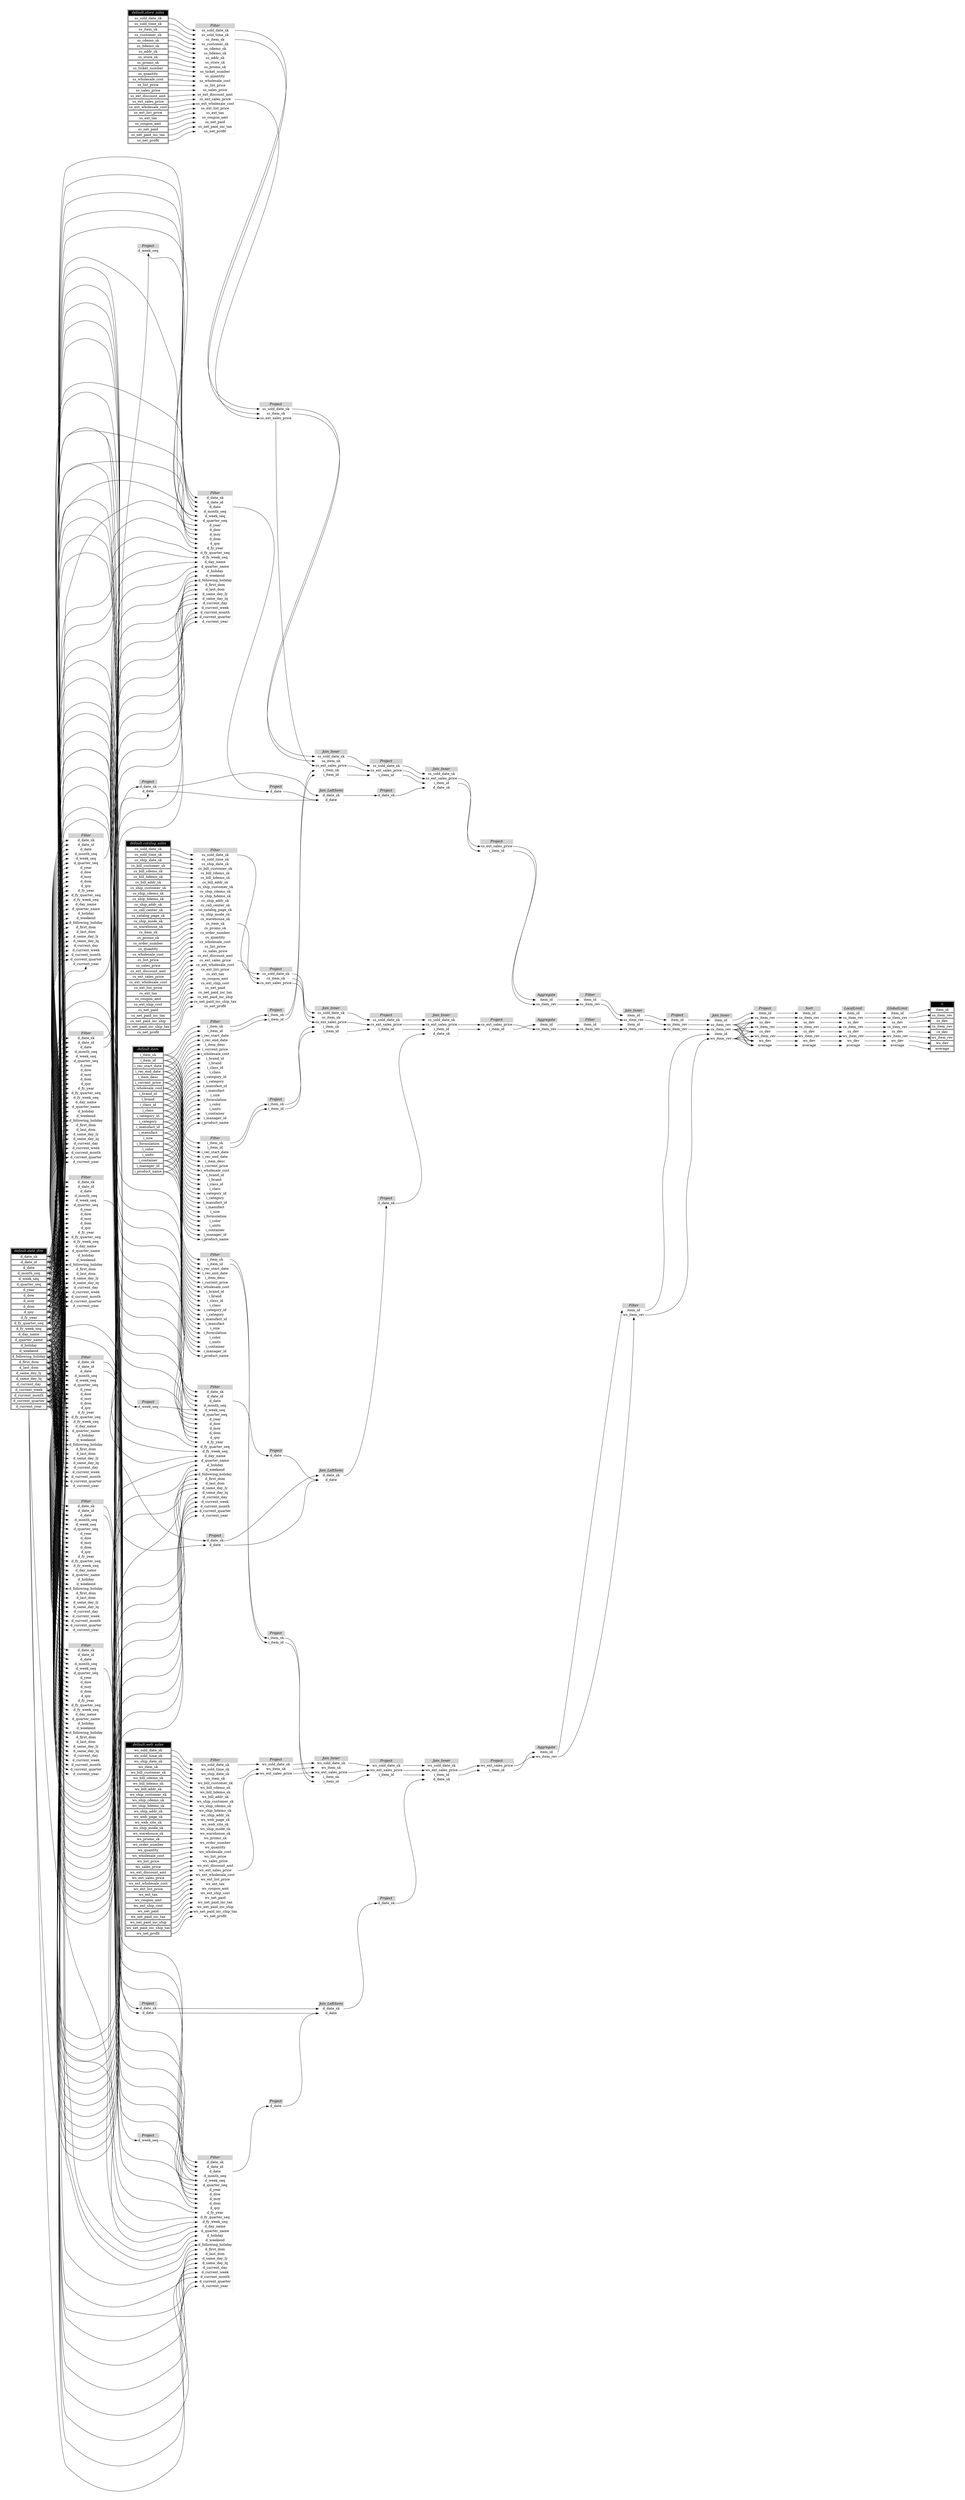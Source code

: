 // Automatically generated by TPCDSFlowTestSuite


digraph {
  graph [pad="0.5" nodesep="0.5" ranksep="1" fontname="Helvetica" rankdir=LR];
  node [shape=plaintext]

  
"Aggregate_0906c65" [label=<
<table color="lightgray" border="1" cellborder="0" cellspacing="0">
  <tr><td bgcolor="lightgray" port="nodeName"><i>Aggregate</i></td></tr>
  <tr><td port="0">item_id</td></tr>
<tr><td port="1">cs_item_rev</td></tr>
</table>>];
     

"Aggregate_75d4be6" [label=<
<table color="lightgray" border="1" cellborder="0" cellspacing="0">
  <tr><td bgcolor="lightgray" port="nodeName"><i>Aggregate</i></td></tr>
  <tr><td port="0">item_id</td></tr>
<tr><td port="1">ss_item_rev</td></tr>
</table>>];
     

"Aggregate_85337be" [label=<
<table color="lightgray" border="1" cellborder="0" cellspacing="0">
  <tr><td bgcolor="lightgray" port="nodeName"><i>Aggregate</i></td></tr>
  <tr><td port="0">item_id</td></tr>
<tr><td port="1">ws_item_rev</td></tr>
</table>>];
     

"Filter_0ad458b" [label=<
<table color="lightgray" border="1" cellborder="0" cellspacing="0">
  <tr><td bgcolor="lightgray" port="nodeName"><i>Filter</i></td></tr>
  <tr><td port="0">d_date_sk</td></tr>
<tr><td port="1">d_date_id</td></tr>
<tr><td port="2">d_date</td></tr>
<tr><td port="3">d_month_seq</td></tr>
<tr><td port="4">d_week_seq</td></tr>
<tr><td port="5">d_quarter_seq</td></tr>
<tr><td port="6">d_year</td></tr>
<tr><td port="7">d_dow</td></tr>
<tr><td port="8">d_moy</td></tr>
<tr><td port="9">d_dom</td></tr>
<tr><td port="10">d_qoy</td></tr>
<tr><td port="11">d_fy_year</td></tr>
<tr><td port="12">d_fy_quarter_seq</td></tr>
<tr><td port="13">d_fy_week_seq</td></tr>
<tr><td port="14">d_day_name</td></tr>
<tr><td port="15">d_quarter_name</td></tr>
<tr><td port="16">d_holiday</td></tr>
<tr><td port="17">d_weekend</td></tr>
<tr><td port="18">d_following_holiday</td></tr>
<tr><td port="19">d_first_dom</td></tr>
<tr><td port="20">d_last_dom</td></tr>
<tr><td port="21">d_same_day_ly</td></tr>
<tr><td port="22">d_same_day_lq</td></tr>
<tr><td port="23">d_current_day</td></tr>
<tr><td port="24">d_current_week</td></tr>
<tr><td port="25">d_current_month</td></tr>
<tr><td port="26">d_current_quarter</td></tr>
<tr><td port="27">d_current_year</td></tr>
</table>>];
     

"Filter_1244543" [label=<
<table color="lightgray" border="1" cellborder="0" cellspacing="0">
  <tr><td bgcolor="lightgray" port="nodeName"><i>Filter</i></td></tr>
  <tr><td port="0">i_item_sk</td></tr>
<tr><td port="1">i_item_id</td></tr>
<tr><td port="2">i_rec_start_date</td></tr>
<tr><td port="3">i_rec_end_date</td></tr>
<tr><td port="4">i_item_desc</td></tr>
<tr><td port="5">i_current_price</td></tr>
<tr><td port="6">i_wholesale_cost</td></tr>
<tr><td port="7">i_brand_id</td></tr>
<tr><td port="8">i_brand</td></tr>
<tr><td port="9">i_class_id</td></tr>
<tr><td port="10">i_class</td></tr>
<tr><td port="11">i_category_id</td></tr>
<tr><td port="12">i_category</td></tr>
<tr><td port="13">i_manufact_id</td></tr>
<tr><td port="14">i_manufact</td></tr>
<tr><td port="15">i_size</td></tr>
<tr><td port="16">i_formulation</td></tr>
<tr><td port="17">i_color</td></tr>
<tr><td port="18">i_units</td></tr>
<tr><td port="19">i_container</td></tr>
<tr><td port="20">i_manager_id</td></tr>
<tr><td port="21">i_product_name</td></tr>
</table>>];
     

"Filter_1cb4741" [label=<
<table color="lightgray" border="1" cellborder="0" cellspacing="0">
  <tr><td bgcolor="lightgray" port="nodeName"><i>Filter</i></td></tr>
  <tr><td port="0">ss_sold_date_sk</td></tr>
<tr><td port="1">ss_sold_time_sk</td></tr>
<tr><td port="2">ss_item_sk</td></tr>
<tr><td port="3">ss_customer_sk</td></tr>
<tr><td port="4">ss_cdemo_sk</td></tr>
<tr><td port="5">ss_hdemo_sk</td></tr>
<tr><td port="6">ss_addr_sk</td></tr>
<tr><td port="7">ss_store_sk</td></tr>
<tr><td port="8">ss_promo_sk</td></tr>
<tr><td port="9">ss_ticket_number</td></tr>
<tr><td port="10">ss_quantity</td></tr>
<tr><td port="11">ss_wholesale_cost</td></tr>
<tr><td port="12">ss_list_price</td></tr>
<tr><td port="13">ss_sales_price</td></tr>
<tr><td port="14">ss_ext_discount_amt</td></tr>
<tr><td port="15">ss_ext_sales_price</td></tr>
<tr><td port="16">ss_ext_wholesale_cost</td></tr>
<tr><td port="17">ss_ext_list_price</td></tr>
<tr><td port="18">ss_ext_tax</td></tr>
<tr><td port="19">ss_coupon_amt</td></tr>
<tr><td port="20">ss_net_paid</td></tr>
<tr><td port="21">ss_net_paid_inc_tax</td></tr>
<tr><td port="22">ss_net_profit</td></tr>
</table>>];
     

"Filter_32e9fa3" [label=<
<table color="lightgray" border="1" cellborder="0" cellspacing="0">
  <tr><td bgcolor="lightgray" port="nodeName"><i>Filter</i></td></tr>
  <tr><td port="0">d_date_sk</td></tr>
<tr><td port="1">d_date_id</td></tr>
<tr><td port="2">d_date</td></tr>
<tr><td port="3">d_month_seq</td></tr>
<tr><td port="4">d_week_seq</td></tr>
<tr><td port="5">d_quarter_seq</td></tr>
<tr><td port="6">d_year</td></tr>
<tr><td port="7">d_dow</td></tr>
<tr><td port="8">d_moy</td></tr>
<tr><td port="9">d_dom</td></tr>
<tr><td port="10">d_qoy</td></tr>
<tr><td port="11">d_fy_year</td></tr>
<tr><td port="12">d_fy_quarter_seq</td></tr>
<tr><td port="13">d_fy_week_seq</td></tr>
<tr><td port="14">d_day_name</td></tr>
<tr><td port="15">d_quarter_name</td></tr>
<tr><td port="16">d_holiday</td></tr>
<tr><td port="17">d_weekend</td></tr>
<tr><td port="18">d_following_holiday</td></tr>
<tr><td port="19">d_first_dom</td></tr>
<tr><td port="20">d_last_dom</td></tr>
<tr><td port="21">d_same_day_ly</td></tr>
<tr><td port="22">d_same_day_lq</td></tr>
<tr><td port="23">d_current_day</td></tr>
<tr><td port="24">d_current_week</td></tr>
<tr><td port="25">d_current_month</td></tr>
<tr><td port="26">d_current_quarter</td></tr>
<tr><td port="27">d_current_year</td></tr>
</table>>];
     

"Filter_36a87e5" [label=<
<table color="lightgray" border="1" cellborder="0" cellspacing="0">
  <tr><td bgcolor="lightgray" port="nodeName"><i>Filter</i></td></tr>
  <tr><td port="0">d_date_sk</td></tr>
<tr><td port="1">d_date_id</td></tr>
<tr><td port="2">d_date</td></tr>
<tr><td port="3">d_month_seq</td></tr>
<tr><td port="4">d_week_seq</td></tr>
<tr><td port="5">d_quarter_seq</td></tr>
<tr><td port="6">d_year</td></tr>
<tr><td port="7">d_dow</td></tr>
<tr><td port="8">d_moy</td></tr>
<tr><td port="9">d_dom</td></tr>
<tr><td port="10">d_qoy</td></tr>
<tr><td port="11">d_fy_year</td></tr>
<tr><td port="12">d_fy_quarter_seq</td></tr>
<tr><td port="13">d_fy_week_seq</td></tr>
<tr><td port="14">d_day_name</td></tr>
<tr><td port="15">d_quarter_name</td></tr>
<tr><td port="16">d_holiday</td></tr>
<tr><td port="17">d_weekend</td></tr>
<tr><td port="18">d_following_holiday</td></tr>
<tr><td port="19">d_first_dom</td></tr>
<tr><td port="20">d_last_dom</td></tr>
<tr><td port="21">d_same_day_ly</td></tr>
<tr><td port="22">d_same_day_lq</td></tr>
<tr><td port="23">d_current_day</td></tr>
<tr><td port="24">d_current_week</td></tr>
<tr><td port="25">d_current_month</td></tr>
<tr><td port="26">d_current_quarter</td></tr>
<tr><td port="27">d_current_year</td></tr>
</table>>];
     

"Filter_5c5a74e" [label=<
<table color="lightgray" border="1" cellborder="0" cellspacing="0">
  <tr><td bgcolor="lightgray" port="nodeName"><i>Filter</i></td></tr>
  <tr><td port="0">d_date_sk</td></tr>
<tr><td port="1">d_date_id</td></tr>
<tr><td port="2">d_date</td></tr>
<tr><td port="3">d_month_seq</td></tr>
<tr><td port="4">d_week_seq</td></tr>
<tr><td port="5">d_quarter_seq</td></tr>
<tr><td port="6">d_year</td></tr>
<tr><td port="7">d_dow</td></tr>
<tr><td port="8">d_moy</td></tr>
<tr><td port="9">d_dom</td></tr>
<tr><td port="10">d_qoy</td></tr>
<tr><td port="11">d_fy_year</td></tr>
<tr><td port="12">d_fy_quarter_seq</td></tr>
<tr><td port="13">d_fy_week_seq</td></tr>
<tr><td port="14">d_day_name</td></tr>
<tr><td port="15">d_quarter_name</td></tr>
<tr><td port="16">d_holiday</td></tr>
<tr><td port="17">d_weekend</td></tr>
<tr><td port="18">d_following_holiday</td></tr>
<tr><td port="19">d_first_dom</td></tr>
<tr><td port="20">d_last_dom</td></tr>
<tr><td port="21">d_same_day_ly</td></tr>
<tr><td port="22">d_same_day_lq</td></tr>
<tr><td port="23">d_current_day</td></tr>
<tr><td port="24">d_current_week</td></tr>
<tr><td port="25">d_current_month</td></tr>
<tr><td port="26">d_current_quarter</td></tr>
<tr><td port="27">d_current_year</td></tr>
</table>>];
     

"Filter_618dc05" [label=<
<table color="lightgray" border="1" cellborder="0" cellspacing="0">
  <tr><td bgcolor="lightgray" port="nodeName"><i>Filter</i></td></tr>
  <tr><td port="0">d_date_sk</td></tr>
<tr><td port="1">d_date_id</td></tr>
<tr><td port="2">d_date</td></tr>
<tr><td port="3">d_month_seq</td></tr>
<tr><td port="4">d_week_seq</td></tr>
<tr><td port="5">d_quarter_seq</td></tr>
<tr><td port="6">d_year</td></tr>
<tr><td port="7">d_dow</td></tr>
<tr><td port="8">d_moy</td></tr>
<tr><td port="9">d_dom</td></tr>
<tr><td port="10">d_qoy</td></tr>
<tr><td port="11">d_fy_year</td></tr>
<tr><td port="12">d_fy_quarter_seq</td></tr>
<tr><td port="13">d_fy_week_seq</td></tr>
<tr><td port="14">d_day_name</td></tr>
<tr><td port="15">d_quarter_name</td></tr>
<tr><td port="16">d_holiday</td></tr>
<tr><td port="17">d_weekend</td></tr>
<tr><td port="18">d_following_holiday</td></tr>
<tr><td port="19">d_first_dom</td></tr>
<tr><td port="20">d_last_dom</td></tr>
<tr><td port="21">d_same_day_ly</td></tr>
<tr><td port="22">d_same_day_lq</td></tr>
<tr><td port="23">d_current_day</td></tr>
<tr><td port="24">d_current_week</td></tr>
<tr><td port="25">d_current_month</td></tr>
<tr><td port="26">d_current_quarter</td></tr>
<tr><td port="27">d_current_year</td></tr>
</table>>];
     

"Filter_80b3521" [label=<
<table color="lightgray" border="1" cellborder="0" cellspacing="0">
  <tr><td bgcolor="lightgray" port="nodeName"><i>Filter</i></td></tr>
  <tr><td port="0">d_date_sk</td></tr>
<tr><td port="1">d_date_id</td></tr>
<tr><td port="2">d_date</td></tr>
<tr><td port="3">d_month_seq</td></tr>
<tr><td port="4">d_week_seq</td></tr>
<tr><td port="5">d_quarter_seq</td></tr>
<tr><td port="6">d_year</td></tr>
<tr><td port="7">d_dow</td></tr>
<tr><td port="8">d_moy</td></tr>
<tr><td port="9">d_dom</td></tr>
<tr><td port="10">d_qoy</td></tr>
<tr><td port="11">d_fy_year</td></tr>
<tr><td port="12">d_fy_quarter_seq</td></tr>
<tr><td port="13">d_fy_week_seq</td></tr>
<tr><td port="14">d_day_name</td></tr>
<tr><td port="15">d_quarter_name</td></tr>
<tr><td port="16">d_holiday</td></tr>
<tr><td port="17">d_weekend</td></tr>
<tr><td port="18">d_following_holiday</td></tr>
<tr><td port="19">d_first_dom</td></tr>
<tr><td port="20">d_last_dom</td></tr>
<tr><td port="21">d_same_day_ly</td></tr>
<tr><td port="22">d_same_day_lq</td></tr>
<tr><td port="23">d_current_day</td></tr>
<tr><td port="24">d_current_week</td></tr>
<tr><td port="25">d_current_month</td></tr>
<tr><td port="26">d_current_quarter</td></tr>
<tr><td port="27">d_current_year</td></tr>
</table>>];
     

"Filter_87ec904" [label=<
<table color="lightgray" border="1" cellborder="0" cellspacing="0">
  <tr><td bgcolor="lightgray" port="nodeName"><i>Filter</i></td></tr>
  <tr><td port="0">item_id</td></tr>
<tr><td port="1">ws_item_rev</td></tr>
</table>>];
     

"Filter_9855589" [label=<
<table color="lightgray" border="1" cellborder="0" cellspacing="0">
  <tr><td bgcolor="lightgray" port="nodeName"><i>Filter</i></td></tr>
  <tr><td port="0">d_date_sk</td></tr>
<tr><td port="1">d_date_id</td></tr>
<tr><td port="2">d_date</td></tr>
<tr><td port="3">d_month_seq</td></tr>
<tr><td port="4">d_week_seq</td></tr>
<tr><td port="5">d_quarter_seq</td></tr>
<tr><td port="6">d_year</td></tr>
<tr><td port="7">d_dow</td></tr>
<tr><td port="8">d_moy</td></tr>
<tr><td port="9">d_dom</td></tr>
<tr><td port="10">d_qoy</td></tr>
<tr><td port="11">d_fy_year</td></tr>
<tr><td port="12">d_fy_quarter_seq</td></tr>
<tr><td port="13">d_fy_week_seq</td></tr>
<tr><td port="14">d_day_name</td></tr>
<tr><td port="15">d_quarter_name</td></tr>
<tr><td port="16">d_holiday</td></tr>
<tr><td port="17">d_weekend</td></tr>
<tr><td port="18">d_following_holiday</td></tr>
<tr><td port="19">d_first_dom</td></tr>
<tr><td port="20">d_last_dom</td></tr>
<tr><td port="21">d_same_day_ly</td></tr>
<tr><td port="22">d_same_day_lq</td></tr>
<tr><td port="23">d_current_day</td></tr>
<tr><td port="24">d_current_week</td></tr>
<tr><td port="25">d_current_month</td></tr>
<tr><td port="26">d_current_quarter</td></tr>
<tr><td port="27">d_current_year</td></tr>
</table>>];
     

"Filter_b5c32d2" [label=<
<table color="lightgray" border="1" cellborder="0" cellspacing="0">
  <tr><td bgcolor="lightgray" port="nodeName"><i>Filter</i></td></tr>
  <tr><td port="0">d_date_sk</td></tr>
<tr><td port="1">d_date_id</td></tr>
<tr><td port="2">d_date</td></tr>
<tr><td port="3">d_month_seq</td></tr>
<tr><td port="4">d_week_seq</td></tr>
<tr><td port="5">d_quarter_seq</td></tr>
<tr><td port="6">d_year</td></tr>
<tr><td port="7">d_dow</td></tr>
<tr><td port="8">d_moy</td></tr>
<tr><td port="9">d_dom</td></tr>
<tr><td port="10">d_qoy</td></tr>
<tr><td port="11">d_fy_year</td></tr>
<tr><td port="12">d_fy_quarter_seq</td></tr>
<tr><td port="13">d_fy_week_seq</td></tr>
<tr><td port="14">d_day_name</td></tr>
<tr><td port="15">d_quarter_name</td></tr>
<tr><td port="16">d_holiday</td></tr>
<tr><td port="17">d_weekend</td></tr>
<tr><td port="18">d_following_holiday</td></tr>
<tr><td port="19">d_first_dom</td></tr>
<tr><td port="20">d_last_dom</td></tr>
<tr><td port="21">d_same_day_ly</td></tr>
<tr><td port="22">d_same_day_lq</td></tr>
<tr><td port="23">d_current_day</td></tr>
<tr><td port="24">d_current_week</td></tr>
<tr><td port="25">d_current_month</td></tr>
<tr><td port="26">d_current_quarter</td></tr>
<tr><td port="27">d_current_year</td></tr>
</table>>];
     

"Filter_be92522" [label=<
<table color="lightgray" border="1" cellborder="0" cellspacing="0">
  <tr><td bgcolor="lightgray" port="nodeName"><i>Filter</i></td></tr>
  <tr><td port="0">i_item_sk</td></tr>
<tr><td port="1">i_item_id</td></tr>
<tr><td port="2">i_rec_start_date</td></tr>
<tr><td port="3">i_rec_end_date</td></tr>
<tr><td port="4">i_item_desc</td></tr>
<tr><td port="5">i_current_price</td></tr>
<tr><td port="6">i_wholesale_cost</td></tr>
<tr><td port="7">i_brand_id</td></tr>
<tr><td port="8">i_brand</td></tr>
<tr><td port="9">i_class_id</td></tr>
<tr><td port="10">i_class</td></tr>
<tr><td port="11">i_category_id</td></tr>
<tr><td port="12">i_category</td></tr>
<tr><td port="13">i_manufact_id</td></tr>
<tr><td port="14">i_manufact</td></tr>
<tr><td port="15">i_size</td></tr>
<tr><td port="16">i_formulation</td></tr>
<tr><td port="17">i_color</td></tr>
<tr><td port="18">i_units</td></tr>
<tr><td port="19">i_container</td></tr>
<tr><td port="20">i_manager_id</td></tr>
<tr><td port="21">i_product_name</td></tr>
</table>>];
     

"Filter_e0e012f" [label=<
<table color="lightgray" border="1" cellborder="0" cellspacing="0">
  <tr><td bgcolor="lightgray" port="nodeName"><i>Filter</i></td></tr>
  <tr><td port="0">ws_sold_date_sk</td></tr>
<tr><td port="1">ws_sold_time_sk</td></tr>
<tr><td port="2">ws_ship_date_sk</td></tr>
<tr><td port="3">ws_item_sk</td></tr>
<tr><td port="4">ws_bill_customer_sk</td></tr>
<tr><td port="5">ws_bill_cdemo_sk</td></tr>
<tr><td port="6">ws_bill_hdemo_sk</td></tr>
<tr><td port="7">ws_bill_addr_sk</td></tr>
<tr><td port="8">ws_ship_customer_sk</td></tr>
<tr><td port="9">ws_ship_cdemo_sk</td></tr>
<tr><td port="10">ws_ship_hdemo_sk</td></tr>
<tr><td port="11">ws_ship_addr_sk</td></tr>
<tr><td port="12">ws_web_page_sk</td></tr>
<tr><td port="13">ws_web_site_sk</td></tr>
<tr><td port="14">ws_ship_mode_sk</td></tr>
<tr><td port="15">ws_warehouse_sk</td></tr>
<tr><td port="16">ws_promo_sk</td></tr>
<tr><td port="17">ws_order_number</td></tr>
<tr><td port="18">ws_quantity</td></tr>
<tr><td port="19">ws_wholesale_cost</td></tr>
<tr><td port="20">ws_list_price</td></tr>
<tr><td port="21">ws_sales_price</td></tr>
<tr><td port="22">ws_ext_discount_amt</td></tr>
<tr><td port="23">ws_ext_sales_price</td></tr>
<tr><td port="24">ws_ext_wholesale_cost</td></tr>
<tr><td port="25">ws_ext_list_price</td></tr>
<tr><td port="26">ws_ext_tax</td></tr>
<tr><td port="27">ws_coupon_amt</td></tr>
<tr><td port="28">ws_ext_ship_cost</td></tr>
<tr><td port="29">ws_net_paid</td></tr>
<tr><td port="30">ws_net_paid_inc_tax</td></tr>
<tr><td port="31">ws_net_paid_inc_ship</td></tr>
<tr><td port="32">ws_net_paid_inc_ship_tax</td></tr>
<tr><td port="33">ws_net_profit</td></tr>
</table>>];
     

"Filter_f367484" [label=<
<table color="lightgray" border="1" cellborder="0" cellspacing="0">
  <tr><td bgcolor="lightgray" port="nodeName"><i>Filter</i></td></tr>
  <tr><td port="0">item_id</td></tr>
<tr><td port="1">ss_item_rev</td></tr>
</table>>];
     

"Filter_f5bfdb8" [label=<
<table color="lightgray" border="1" cellborder="0" cellspacing="0">
  <tr><td bgcolor="lightgray" port="nodeName"><i>Filter</i></td></tr>
  <tr><td port="0">cs_sold_date_sk</td></tr>
<tr><td port="1">cs_sold_time_sk</td></tr>
<tr><td port="2">cs_ship_date_sk</td></tr>
<tr><td port="3">cs_bill_customer_sk</td></tr>
<tr><td port="4">cs_bill_cdemo_sk</td></tr>
<tr><td port="5">cs_bill_hdemo_sk</td></tr>
<tr><td port="6">cs_bill_addr_sk</td></tr>
<tr><td port="7">cs_ship_customer_sk</td></tr>
<tr><td port="8">cs_ship_cdemo_sk</td></tr>
<tr><td port="9">cs_ship_hdemo_sk</td></tr>
<tr><td port="10">cs_ship_addr_sk</td></tr>
<tr><td port="11">cs_call_center_sk</td></tr>
<tr><td port="12">cs_catalog_page_sk</td></tr>
<tr><td port="13">cs_ship_mode_sk</td></tr>
<tr><td port="14">cs_warehouse_sk</td></tr>
<tr><td port="15">cs_item_sk</td></tr>
<tr><td port="16">cs_promo_sk</td></tr>
<tr><td port="17">cs_order_number</td></tr>
<tr><td port="18">cs_quantity</td></tr>
<tr><td port="19">cs_wholesale_cost</td></tr>
<tr><td port="20">cs_list_price</td></tr>
<tr><td port="21">cs_sales_price</td></tr>
<tr><td port="22">cs_ext_discount_amt</td></tr>
<tr><td port="23">cs_ext_sales_price</td></tr>
<tr><td port="24">cs_ext_wholesale_cost</td></tr>
<tr><td port="25">cs_ext_list_price</td></tr>
<tr><td port="26">cs_ext_tax</td></tr>
<tr><td port="27">cs_coupon_amt</td></tr>
<tr><td port="28">cs_ext_ship_cost</td></tr>
<tr><td port="29">cs_net_paid</td></tr>
<tr><td port="30">cs_net_paid_inc_tax</td></tr>
<tr><td port="31">cs_net_paid_inc_ship</td></tr>
<tr><td port="32">cs_net_paid_inc_ship_tax</td></tr>
<tr><td port="33">cs_net_profit</td></tr>
</table>>];
     

"Filter_f60e289" [label=<
<table color="lightgray" border="1" cellborder="0" cellspacing="0">
  <tr><td bgcolor="lightgray" port="nodeName"><i>Filter</i></td></tr>
  <tr><td port="0">d_date_sk</td></tr>
<tr><td port="1">d_date_id</td></tr>
<tr><td port="2">d_date</td></tr>
<tr><td port="3">d_month_seq</td></tr>
<tr><td port="4">d_week_seq</td></tr>
<tr><td port="5">d_quarter_seq</td></tr>
<tr><td port="6">d_year</td></tr>
<tr><td port="7">d_dow</td></tr>
<tr><td port="8">d_moy</td></tr>
<tr><td port="9">d_dom</td></tr>
<tr><td port="10">d_qoy</td></tr>
<tr><td port="11">d_fy_year</td></tr>
<tr><td port="12">d_fy_quarter_seq</td></tr>
<tr><td port="13">d_fy_week_seq</td></tr>
<tr><td port="14">d_day_name</td></tr>
<tr><td port="15">d_quarter_name</td></tr>
<tr><td port="16">d_holiday</td></tr>
<tr><td port="17">d_weekend</td></tr>
<tr><td port="18">d_following_holiday</td></tr>
<tr><td port="19">d_first_dom</td></tr>
<tr><td port="20">d_last_dom</td></tr>
<tr><td port="21">d_same_day_ly</td></tr>
<tr><td port="22">d_same_day_lq</td></tr>
<tr><td port="23">d_current_day</td></tr>
<tr><td port="24">d_current_week</td></tr>
<tr><td port="25">d_current_month</td></tr>
<tr><td port="26">d_current_quarter</td></tr>
<tr><td port="27">d_current_year</td></tr>
</table>>];
     

"Filter_f695a7c" [label=<
<table color="lightgray" border="1" cellborder="0" cellspacing="0">
  <tr><td bgcolor="lightgray" port="nodeName"><i>Filter</i></td></tr>
  <tr><td port="0">item_id</td></tr>
<tr><td port="1">cs_item_rev</td></tr>
</table>>];
     

"Filter_fb68393" [label=<
<table color="lightgray" border="1" cellborder="0" cellspacing="0">
  <tr><td bgcolor="lightgray" port="nodeName"><i>Filter</i></td></tr>
  <tr><td port="0">i_item_sk</td></tr>
<tr><td port="1">i_item_id</td></tr>
<tr><td port="2">i_rec_start_date</td></tr>
<tr><td port="3">i_rec_end_date</td></tr>
<tr><td port="4">i_item_desc</td></tr>
<tr><td port="5">i_current_price</td></tr>
<tr><td port="6">i_wholesale_cost</td></tr>
<tr><td port="7">i_brand_id</td></tr>
<tr><td port="8">i_brand</td></tr>
<tr><td port="9">i_class_id</td></tr>
<tr><td port="10">i_class</td></tr>
<tr><td port="11">i_category_id</td></tr>
<tr><td port="12">i_category</td></tr>
<tr><td port="13">i_manufact_id</td></tr>
<tr><td port="14">i_manufact</td></tr>
<tr><td port="15">i_size</td></tr>
<tr><td port="16">i_formulation</td></tr>
<tr><td port="17">i_color</td></tr>
<tr><td port="18">i_units</td></tr>
<tr><td port="19">i_container</td></tr>
<tr><td port="20">i_manager_id</td></tr>
<tr><td port="21">i_product_name</td></tr>
</table>>];
     

"GlobalLimit_e47830d" [label=<
<table color="lightgray" border="1" cellborder="0" cellspacing="0">
  <tr><td bgcolor="lightgray" port="nodeName"><i>GlobalLimit</i></td></tr>
  <tr><td port="0">item_id</td></tr>
<tr><td port="1">ss_item_rev</td></tr>
<tr><td port="2">ss_dev</td></tr>
<tr><td port="3">cs_item_rev</td></tr>
<tr><td port="4">cs_dev</td></tr>
<tr><td port="5">ws_item_rev</td></tr>
<tr><td port="6">ws_dev</td></tr>
<tr><td port="7">average</td></tr>
</table>>];
     

"Join_Inner_0fea453" [label=<
<table color="lightgray" border="1" cellborder="0" cellspacing="0">
  <tr><td bgcolor="lightgray" port="nodeName"><i>Join_Inner</i></td></tr>
  <tr><td port="0">ws_sold_date_sk</td></tr>
<tr><td port="1">ws_item_sk</td></tr>
<tr><td port="2">ws_ext_sales_price</td></tr>
<tr><td port="3">i_item_sk</td></tr>
<tr><td port="4">i_item_id</td></tr>
</table>>];
     

"Join_Inner_472c155" [label=<
<table color="lightgray" border="1" cellborder="0" cellspacing="0">
  <tr><td bgcolor="lightgray" port="nodeName"><i>Join_Inner</i></td></tr>
  <tr><td port="0">item_id</td></tr>
<tr><td port="1">ss_item_rev</td></tr>
<tr><td port="2">item_id</td></tr>
<tr><td port="3">cs_item_rev</td></tr>
</table>>];
     

"Join_Inner_90c12a1" [label=<
<table color="lightgray" border="1" cellborder="0" cellspacing="0">
  <tr><td bgcolor="lightgray" port="nodeName"><i>Join_Inner</i></td></tr>
  <tr><td port="0">item_id</td></tr>
<tr><td port="1">ss_item_rev</td></tr>
<tr><td port="2">cs_item_rev</td></tr>
<tr><td port="3">item_id</td></tr>
<tr><td port="4">ws_item_rev</td></tr>
</table>>];
     

"Join_Inner_ad3dbd6" [label=<
<table color="lightgray" border="1" cellborder="0" cellspacing="0">
  <tr><td bgcolor="lightgray" port="nodeName"><i>Join_Inner</i></td></tr>
  <tr><td port="0">cs_sold_date_sk</td></tr>
<tr><td port="1">cs_item_sk</td></tr>
<tr><td port="2">cs_ext_sales_price</td></tr>
<tr><td port="3">i_item_sk</td></tr>
<tr><td port="4">i_item_id</td></tr>
</table>>];
     

"Join_Inner_bf97c42" [label=<
<table color="lightgray" border="1" cellborder="0" cellspacing="0">
  <tr><td bgcolor="lightgray" port="nodeName"><i>Join_Inner</i></td></tr>
  <tr><td port="0">ss_sold_date_sk</td></tr>
<tr><td port="1">ss_item_sk</td></tr>
<tr><td port="2">ss_ext_sales_price</td></tr>
<tr><td port="3">i_item_sk</td></tr>
<tr><td port="4">i_item_id</td></tr>
</table>>];
     

"Join_Inner_c368934" [label=<
<table color="lightgray" border="1" cellborder="0" cellspacing="0">
  <tr><td bgcolor="lightgray" port="nodeName"><i>Join_Inner</i></td></tr>
  <tr><td port="0">ws_sold_date_sk</td></tr>
<tr><td port="1">ws_ext_sales_price</td></tr>
<tr><td port="2">i_item_id</td></tr>
<tr><td port="3">d_date_sk</td></tr>
</table>>];
     

"Join_Inner_ca69eb9" [label=<
<table color="lightgray" border="1" cellborder="0" cellspacing="0">
  <tr><td bgcolor="lightgray" port="nodeName"><i>Join_Inner</i></td></tr>
  <tr><td port="0">ss_sold_date_sk</td></tr>
<tr><td port="1">ss_ext_sales_price</td></tr>
<tr><td port="2">i_item_id</td></tr>
<tr><td port="3">d_date_sk</td></tr>
</table>>];
     

"Join_Inner_e8d2b79" [label=<
<table color="lightgray" border="1" cellborder="0" cellspacing="0">
  <tr><td bgcolor="lightgray" port="nodeName"><i>Join_Inner</i></td></tr>
  <tr><td port="0">cs_sold_date_sk</td></tr>
<tr><td port="1">cs_ext_sales_price</td></tr>
<tr><td port="2">i_item_id</td></tr>
<tr><td port="3">d_date_sk</td></tr>
</table>>];
     

"Join_LeftSemi_3b125f2" [label=<
<table color="lightgray" border="1" cellborder="0" cellspacing="0">
  <tr><td bgcolor="lightgray" port="nodeName"><i>Join_LeftSemi</i></td></tr>
  <tr><td port="0">d_date_sk</td></tr>
<tr><td port="1">d_date</td></tr>
</table>>];
     

"Join_LeftSemi_62f2474" [label=<
<table color="lightgray" border="1" cellborder="0" cellspacing="0">
  <tr><td bgcolor="lightgray" port="nodeName"><i>Join_LeftSemi</i></td></tr>
  <tr><td port="0">d_date_sk</td></tr>
<tr><td port="1">d_date</td></tr>
</table>>];
     

"Join_LeftSemi_b9ee5cb" [label=<
<table color="lightgray" border="1" cellborder="0" cellspacing="0">
  <tr><td bgcolor="lightgray" port="nodeName"><i>Join_LeftSemi</i></td></tr>
  <tr><td port="0">d_date_sk</td></tr>
<tr><td port="1">d_date</td></tr>
</table>>];
     

"LocalLimit_b96c3a4" [label=<
<table color="lightgray" border="1" cellborder="0" cellspacing="0">
  <tr><td bgcolor="lightgray" port="nodeName"><i>LocalLimit</i></td></tr>
  <tr><td port="0">item_id</td></tr>
<tr><td port="1">ss_item_rev</td></tr>
<tr><td port="2">ss_dev</td></tr>
<tr><td port="3">cs_item_rev</td></tr>
<tr><td port="4">cs_dev</td></tr>
<tr><td port="5">ws_item_rev</td></tr>
<tr><td port="6">ws_dev</td></tr>
<tr><td port="7">average</td></tr>
</table>>];
     

"Project_01bd77a" [label=<
<table color="lightgray" border="1" cellborder="0" cellspacing="0">
  <tr><td bgcolor="lightgray" port="nodeName"><i>Project</i></td></tr>
  <tr><td port="0">d_date_sk</td></tr>
</table>>];
     

"Project_10b7fe4" [label=<
<table color="lightgray" border="1" cellborder="0" cellspacing="0">
  <tr><td bgcolor="lightgray" port="nodeName"><i>Project</i></td></tr>
  <tr><td port="0">ws_sold_date_sk</td></tr>
<tr><td port="1">ws_ext_sales_price</td></tr>
<tr><td port="2">i_item_id</td></tr>
</table>>];
     

"Project_1e96645" [label=<
<table color="lightgray" border="1" cellborder="0" cellspacing="0">
  <tr><td bgcolor="lightgray" port="nodeName"><i>Project</i></td></tr>
  <tr><td port="0">d_date_sk</td></tr>
<tr><td port="1">d_date</td></tr>
</table>>];
     

"Project_20b9229" [label=<
<table color="lightgray" border="1" cellborder="0" cellspacing="0">
  <tr><td bgcolor="lightgray" port="nodeName"><i>Project</i></td></tr>
  <tr><td port="0">d_date</td></tr>
</table>>];
     

"Project_2975ddd" [label=<
<table color="lightgray" border="1" cellborder="0" cellspacing="0">
  <tr><td bgcolor="lightgray" port="nodeName"><i>Project</i></td></tr>
  <tr><td port="0">i_item_sk</td></tr>
<tr><td port="1">i_item_id</td></tr>
</table>>];
     

"Project_2f08748" [label=<
<table color="lightgray" border="1" cellborder="0" cellspacing="0">
  <tr><td bgcolor="lightgray" port="nodeName"><i>Project</i></td></tr>
  <tr><td port="0">ws_ext_sales_price</td></tr>
<tr><td port="1">i_item_id</td></tr>
</table>>];
     

"Project_4485a4d" [label=<
<table color="lightgray" border="1" cellborder="0" cellspacing="0">
  <tr><td bgcolor="lightgray" port="nodeName"><i>Project</i></td></tr>
  <tr><td port="0">d_week_seq</td></tr>
</table>>];
     

"Project_503ec0e" [label=<
<table color="lightgray" border="1" cellborder="0" cellspacing="0">
  <tr><td bgcolor="lightgray" port="nodeName"><i>Project</i></td></tr>
  <tr><td port="0">d_week_seq</td></tr>
</table>>];
     

"Project_570b8fa" [label=<
<table color="lightgray" border="1" cellborder="0" cellspacing="0">
  <tr><td bgcolor="lightgray" port="nodeName"><i>Project</i></td></tr>
  <tr><td port="0">ss_sold_date_sk</td></tr>
<tr><td port="1">ss_item_sk</td></tr>
<tr><td port="2">ss_ext_sales_price</td></tr>
</table>>];
     

"Project_6051855" [label=<
<table color="lightgray" border="1" cellborder="0" cellspacing="0">
  <tr><td bgcolor="lightgray" port="nodeName"><i>Project</i></td></tr>
  <tr><td port="0">d_date_sk</td></tr>
</table>>];
     

"Project_688fbaf" [label=<
<table color="lightgray" border="1" cellborder="0" cellspacing="0">
  <tr><td bgcolor="lightgray" port="nodeName"><i>Project</i></td></tr>
  <tr><td port="0">ws_sold_date_sk</td></tr>
<tr><td port="1">ws_item_sk</td></tr>
<tr><td port="2">ws_ext_sales_price</td></tr>
</table>>];
     

"Project_7d1c4d9" [label=<
<table color="lightgray" border="1" cellborder="0" cellspacing="0">
  <tr><td bgcolor="lightgray" port="nodeName"><i>Project</i></td></tr>
  <tr><td port="0">ss_ext_sales_price</td></tr>
<tr><td port="1">i_item_id</td></tr>
</table>>];
     

"Project_8a42240" [label=<
<table color="lightgray" border="1" cellborder="0" cellspacing="0">
  <tr><td bgcolor="lightgray" port="nodeName"><i>Project</i></td></tr>
  <tr><td port="0">d_date</td></tr>
</table>>];
     

"Project_99d9669" [label=<
<table color="lightgray" border="1" cellborder="0" cellspacing="0">
  <tr><td bgcolor="lightgray" port="nodeName"><i>Project</i></td></tr>
  <tr><td port="0">d_date_sk</td></tr>
<tr><td port="1">d_date</td></tr>
</table>>];
     

"Project_a02297b" [label=<
<table color="lightgray" border="1" cellborder="0" cellspacing="0">
  <tr><td bgcolor="lightgray" port="nodeName"><i>Project</i></td></tr>
  <tr><td port="0">i_item_sk</td></tr>
<tr><td port="1">i_item_id</td></tr>
</table>>];
     

"Project_a2d741e" [label=<
<table color="lightgray" border="1" cellborder="0" cellspacing="0">
  <tr><td bgcolor="lightgray" port="nodeName"><i>Project</i></td></tr>
  <tr><td port="0">cs_sold_date_sk</td></tr>
<tr><td port="1">cs_ext_sales_price</td></tr>
<tr><td port="2">i_item_id</td></tr>
</table>>];
     

"Project_b017f7b" [label=<
<table color="lightgray" border="1" cellborder="0" cellspacing="0">
  <tr><td bgcolor="lightgray" port="nodeName"><i>Project</i></td></tr>
  <tr><td port="0">d_date</td></tr>
</table>>];
     

"Project_b168afd" [label=<
<table color="lightgray" border="1" cellborder="0" cellspacing="0">
  <tr><td bgcolor="lightgray" port="nodeName"><i>Project</i></td></tr>
  <tr><td port="0">d_week_seq</td></tr>
</table>>];
     

"Project_b5f0140" [label=<
<table color="lightgray" border="1" cellborder="0" cellspacing="0">
  <tr><td bgcolor="lightgray" port="nodeName"><i>Project</i></td></tr>
  <tr><td port="0">item_id</td></tr>
<tr><td port="1">ss_item_rev</td></tr>
<tr><td port="2">ss_dev</td></tr>
<tr><td port="3">cs_item_rev</td></tr>
<tr><td port="4">cs_dev</td></tr>
<tr><td port="5">ws_item_rev</td></tr>
<tr><td port="6">ws_dev</td></tr>
<tr><td port="7">average</td></tr>
</table>>];
     

"Project_c0d7133" [label=<
<table color="lightgray" border="1" cellborder="0" cellspacing="0">
  <tr><td bgcolor="lightgray" port="nodeName"><i>Project</i></td></tr>
  <tr><td port="0">d_date_sk</td></tr>
<tr><td port="1">d_date</td></tr>
</table>>];
     

"Project_c325c88" [label=<
<table color="lightgray" border="1" cellborder="0" cellspacing="0">
  <tr><td bgcolor="lightgray" port="nodeName"><i>Project</i></td></tr>
  <tr><td port="0">i_item_sk</td></tr>
<tr><td port="1">i_item_id</td></tr>
</table>>];
     

"Project_c667229" [label=<
<table color="lightgray" border="1" cellborder="0" cellspacing="0">
  <tr><td bgcolor="lightgray" port="nodeName"><i>Project</i></td></tr>
  <tr><td port="0">ss_sold_date_sk</td></tr>
<tr><td port="1">ss_ext_sales_price</td></tr>
<tr><td port="2">i_item_id</td></tr>
</table>>];
     

"Project_cfed964" [label=<
<table color="lightgray" border="1" cellborder="0" cellspacing="0">
  <tr><td bgcolor="lightgray" port="nodeName"><i>Project</i></td></tr>
  <tr><td port="0">cs_ext_sales_price</td></tr>
<tr><td port="1">i_item_id</td></tr>
</table>>];
     

"Project_db957bd" [label=<
<table color="lightgray" border="1" cellborder="0" cellspacing="0">
  <tr><td bgcolor="lightgray" port="nodeName"><i>Project</i></td></tr>
  <tr><td port="0">item_id</td></tr>
<tr><td port="1">ss_item_rev</td></tr>
<tr><td port="2">cs_item_rev</td></tr>
</table>>];
     

"Project_e2edf35" [label=<
<table color="lightgray" border="1" cellborder="0" cellspacing="0">
  <tr><td bgcolor="lightgray" port="nodeName"><i>Project</i></td></tr>
  <tr><td port="0">cs_sold_date_sk</td></tr>
<tr><td port="1">cs_item_sk</td></tr>
<tr><td port="2">cs_ext_sales_price</td></tr>
</table>>];
     

"Project_f89be95" [label=<
<table color="lightgray" border="1" cellborder="0" cellspacing="0">
  <tr><td bgcolor="lightgray" port="nodeName"><i>Project</i></td></tr>
  <tr><td port="0">d_date_sk</td></tr>
</table>>];
     

"Sort_96ff06a" [label=<
<table color="lightgray" border="1" cellborder="0" cellspacing="0">
  <tr><td bgcolor="lightgray" port="nodeName"><i>Sort</i></td></tr>
  <tr><td port="0">item_id</td></tr>
<tr><td port="1">ss_item_rev</td></tr>
<tr><td port="2">ss_dev</td></tr>
<tr><td port="3">cs_item_rev</td></tr>
<tr><td port="4">cs_dev</td></tr>
<tr><td port="5">ws_item_rev</td></tr>
<tr><td port="6">ws_dev</td></tr>
<tr><td port="7">average</td></tr>
</table>>];
     

"default.catalog_sales" [color="black" label=<
<table>
  <tr><td bgcolor="black" port="nodeName"><i><font color="white">default.catalog_sales</font></i></td></tr>
  <tr><td port="0">cs_sold_date_sk</td></tr>
<tr><td port="1">cs_sold_time_sk</td></tr>
<tr><td port="2">cs_ship_date_sk</td></tr>
<tr><td port="3">cs_bill_customer_sk</td></tr>
<tr><td port="4">cs_bill_cdemo_sk</td></tr>
<tr><td port="5">cs_bill_hdemo_sk</td></tr>
<tr><td port="6">cs_bill_addr_sk</td></tr>
<tr><td port="7">cs_ship_customer_sk</td></tr>
<tr><td port="8">cs_ship_cdemo_sk</td></tr>
<tr><td port="9">cs_ship_hdemo_sk</td></tr>
<tr><td port="10">cs_ship_addr_sk</td></tr>
<tr><td port="11">cs_call_center_sk</td></tr>
<tr><td port="12">cs_catalog_page_sk</td></tr>
<tr><td port="13">cs_ship_mode_sk</td></tr>
<tr><td port="14">cs_warehouse_sk</td></tr>
<tr><td port="15">cs_item_sk</td></tr>
<tr><td port="16">cs_promo_sk</td></tr>
<tr><td port="17">cs_order_number</td></tr>
<tr><td port="18">cs_quantity</td></tr>
<tr><td port="19">cs_wholesale_cost</td></tr>
<tr><td port="20">cs_list_price</td></tr>
<tr><td port="21">cs_sales_price</td></tr>
<tr><td port="22">cs_ext_discount_amt</td></tr>
<tr><td port="23">cs_ext_sales_price</td></tr>
<tr><td port="24">cs_ext_wholesale_cost</td></tr>
<tr><td port="25">cs_ext_list_price</td></tr>
<tr><td port="26">cs_ext_tax</td></tr>
<tr><td port="27">cs_coupon_amt</td></tr>
<tr><td port="28">cs_ext_ship_cost</td></tr>
<tr><td port="29">cs_net_paid</td></tr>
<tr><td port="30">cs_net_paid_inc_tax</td></tr>
<tr><td port="31">cs_net_paid_inc_ship</td></tr>
<tr><td port="32">cs_net_paid_inc_ship_tax</td></tr>
<tr><td port="33">cs_net_profit</td></tr>
</table>>];
     

"default.date_dim" [color="black" label=<
<table>
  <tr><td bgcolor="black" port="nodeName"><i><font color="white">default.date_dim</font></i></td></tr>
  <tr><td port="0">d_date_sk</td></tr>
<tr><td port="1">d_date_id</td></tr>
<tr><td port="2">d_date</td></tr>
<tr><td port="3">d_month_seq</td></tr>
<tr><td port="4">d_week_seq</td></tr>
<tr><td port="5">d_quarter_seq</td></tr>
<tr><td port="6">d_year</td></tr>
<tr><td port="7">d_dow</td></tr>
<tr><td port="8">d_moy</td></tr>
<tr><td port="9">d_dom</td></tr>
<tr><td port="10">d_qoy</td></tr>
<tr><td port="11">d_fy_year</td></tr>
<tr><td port="12">d_fy_quarter_seq</td></tr>
<tr><td port="13">d_fy_week_seq</td></tr>
<tr><td port="14">d_day_name</td></tr>
<tr><td port="15">d_quarter_name</td></tr>
<tr><td port="16">d_holiday</td></tr>
<tr><td port="17">d_weekend</td></tr>
<tr><td port="18">d_following_holiday</td></tr>
<tr><td port="19">d_first_dom</td></tr>
<tr><td port="20">d_last_dom</td></tr>
<tr><td port="21">d_same_day_ly</td></tr>
<tr><td port="22">d_same_day_lq</td></tr>
<tr><td port="23">d_current_day</td></tr>
<tr><td port="24">d_current_week</td></tr>
<tr><td port="25">d_current_month</td></tr>
<tr><td port="26">d_current_quarter</td></tr>
<tr><td port="27">d_current_year</td></tr>
</table>>];
     

"default.item" [color="black" label=<
<table>
  <tr><td bgcolor="black" port="nodeName"><i><font color="white">default.item</font></i></td></tr>
  <tr><td port="0">i_item_sk</td></tr>
<tr><td port="1">i_item_id</td></tr>
<tr><td port="2">i_rec_start_date</td></tr>
<tr><td port="3">i_rec_end_date</td></tr>
<tr><td port="4">i_item_desc</td></tr>
<tr><td port="5">i_current_price</td></tr>
<tr><td port="6">i_wholesale_cost</td></tr>
<tr><td port="7">i_brand_id</td></tr>
<tr><td port="8">i_brand</td></tr>
<tr><td port="9">i_class_id</td></tr>
<tr><td port="10">i_class</td></tr>
<tr><td port="11">i_category_id</td></tr>
<tr><td port="12">i_category</td></tr>
<tr><td port="13">i_manufact_id</td></tr>
<tr><td port="14">i_manufact</td></tr>
<tr><td port="15">i_size</td></tr>
<tr><td port="16">i_formulation</td></tr>
<tr><td port="17">i_color</td></tr>
<tr><td port="18">i_units</td></tr>
<tr><td port="19">i_container</td></tr>
<tr><td port="20">i_manager_id</td></tr>
<tr><td port="21">i_product_name</td></tr>
</table>>];
     

"default.store_sales" [color="black" label=<
<table>
  <tr><td bgcolor="black" port="nodeName"><i><font color="white">default.store_sales</font></i></td></tr>
  <tr><td port="0">ss_sold_date_sk</td></tr>
<tr><td port="1">ss_sold_time_sk</td></tr>
<tr><td port="2">ss_item_sk</td></tr>
<tr><td port="3">ss_customer_sk</td></tr>
<tr><td port="4">ss_cdemo_sk</td></tr>
<tr><td port="5">ss_hdemo_sk</td></tr>
<tr><td port="6">ss_addr_sk</td></tr>
<tr><td port="7">ss_store_sk</td></tr>
<tr><td port="8">ss_promo_sk</td></tr>
<tr><td port="9">ss_ticket_number</td></tr>
<tr><td port="10">ss_quantity</td></tr>
<tr><td port="11">ss_wholesale_cost</td></tr>
<tr><td port="12">ss_list_price</td></tr>
<tr><td port="13">ss_sales_price</td></tr>
<tr><td port="14">ss_ext_discount_amt</td></tr>
<tr><td port="15">ss_ext_sales_price</td></tr>
<tr><td port="16">ss_ext_wholesale_cost</td></tr>
<tr><td port="17">ss_ext_list_price</td></tr>
<tr><td port="18">ss_ext_tax</td></tr>
<tr><td port="19">ss_coupon_amt</td></tr>
<tr><td port="20">ss_net_paid</td></tr>
<tr><td port="21">ss_net_paid_inc_tax</td></tr>
<tr><td port="22">ss_net_profit</td></tr>
</table>>];
     

"default.web_sales" [color="black" label=<
<table>
  <tr><td bgcolor="black" port="nodeName"><i><font color="white">default.web_sales</font></i></td></tr>
  <tr><td port="0">ws_sold_date_sk</td></tr>
<tr><td port="1">ws_sold_time_sk</td></tr>
<tr><td port="2">ws_ship_date_sk</td></tr>
<tr><td port="3">ws_item_sk</td></tr>
<tr><td port="4">ws_bill_customer_sk</td></tr>
<tr><td port="5">ws_bill_cdemo_sk</td></tr>
<tr><td port="6">ws_bill_hdemo_sk</td></tr>
<tr><td port="7">ws_bill_addr_sk</td></tr>
<tr><td port="8">ws_ship_customer_sk</td></tr>
<tr><td port="9">ws_ship_cdemo_sk</td></tr>
<tr><td port="10">ws_ship_hdemo_sk</td></tr>
<tr><td port="11">ws_ship_addr_sk</td></tr>
<tr><td port="12">ws_web_page_sk</td></tr>
<tr><td port="13">ws_web_site_sk</td></tr>
<tr><td port="14">ws_ship_mode_sk</td></tr>
<tr><td port="15">ws_warehouse_sk</td></tr>
<tr><td port="16">ws_promo_sk</td></tr>
<tr><td port="17">ws_order_number</td></tr>
<tr><td port="18">ws_quantity</td></tr>
<tr><td port="19">ws_wholesale_cost</td></tr>
<tr><td port="20">ws_list_price</td></tr>
<tr><td port="21">ws_sales_price</td></tr>
<tr><td port="22">ws_ext_discount_amt</td></tr>
<tr><td port="23">ws_ext_sales_price</td></tr>
<tr><td port="24">ws_ext_wholesale_cost</td></tr>
<tr><td port="25">ws_ext_list_price</td></tr>
<tr><td port="26">ws_ext_tax</td></tr>
<tr><td port="27">ws_coupon_amt</td></tr>
<tr><td port="28">ws_ext_ship_cost</td></tr>
<tr><td port="29">ws_net_paid</td></tr>
<tr><td port="30">ws_net_paid_inc_tax</td></tr>
<tr><td port="31">ws_net_paid_inc_ship</td></tr>
<tr><td port="32">ws_net_paid_inc_ship_tax</td></tr>
<tr><td port="33">ws_net_profit</td></tr>
</table>>];
     

"v" [color="black" label=<
<table>
  <tr><td bgcolor="black" port="nodeName"><i><font color="white">v</font></i></td></tr>
  <tr><td port="0">item_id</td></tr>
<tr><td port="1">ss_item_rev</td></tr>
<tr><td port="2">ss_dev</td></tr>
<tr><td port="3">cs_item_rev</td></tr>
<tr><td port="4">cs_dev</td></tr>
<tr><td port="5">ws_item_rev</td></tr>
<tr><td port="6">ws_dev</td></tr>
<tr><td port="7">average</td></tr>
</table>>];
     
  "Aggregate_0906c65":0 -> "Filter_f695a7c":0;
"Aggregate_0906c65":1 -> "Filter_f695a7c":1;
"Aggregate_75d4be6":0 -> "Filter_f367484":0;
"Aggregate_75d4be6":1 -> "Filter_f367484":1;
"Aggregate_85337be":0 -> "Filter_87ec904":0;
"Aggregate_85337be":1 -> "Filter_87ec904":1;
"Filter_0ad458b":4 -> "Project_b168afd":0;
"Filter_1244543":0 -> "Project_2975ddd":0;
"Filter_1244543":1 -> "Project_2975ddd":1;
"Filter_1cb4741":0 -> "Project_570b8fa":0;
"Filter_1cb4741":15 -> "Project_570b8fa":2;
"Filter_1cb4741":2 -> "Project_570b8fa":1;
"Filter_32e9fa3":2 -> "Project_b017f7b":0;
"Filter_36a87e5":2 -> "Project_20b9229":0;
"Filter_5c5a74e":0 -> "Project_99d9669":0;
"Filter_5c5a74e":2 -> "Project_99d9669":1;
"Filter_618dc05":4 -> "Project_503ec0e":0;
"Filter_80b3521":4 -> "Project_4485a4d":0;
"Filter_87ec904":0 -> "Join_Inner_90c12a1":3;
"Filter_87ec904":1 -> "Join_Inner_90c12a1":4;
"Filter_9855589":0 -> "Project_c0d7133":0;
"Filter_9855589":2 -> "Project_c0d7133":1;
"Filter_b5c32d2":0 -> "Project_1e96645":0;
"Filter_b5c32d2":2 -> "Project_1e96645":1;
"Filter_be92522":0 -> "Project_a02297b":0;
"Filter_be92522":1 -> "Project_a02297b":1;
"Filter_e0e012f":0 -> "Project_688fbaf":0;
"Filter_e0e012f":23 -> "Project_688fbaf":2;
"Filter_e0e012f":3 -> "Project_688fbaf":1;
"Filter_f367484":0 -> "Join_Inner_472c155":0;
"Filter_f367484":1 -> "Join_Inner_472c155":1;
"Filter_f5bfdb8":0 -> "Project_e2edf35":0;
"Filter_f5bfdb8":15 -> "Project_e2edf35":1;
"Filter_f5bfdb8":23 -> "Project_e2edf35":2;
"Filter_f60e289":2 -> "Project_8a42240":0;
"Filter_f695a7c":0 -> "Join_Inner_472c155":2;
"Filter_f695a7c":1 -> "Join_Inner_472c155":3;
"Filter_fb68393":0 -> "Project_c325c88":0;
"Filter_fb68393":1 -> "Project_c325c88":1;
"GlobalLimit_e47830d":0 -> "v":0;
"GlobalLimit_e47830d":1 -> "v":1;
"GlobalLimit_e47830d":2 -> "v":2;
"GlobalLimit_e47830d":3 -> "v":3;
"GlobalLimit_e47830d":4 -> "v":4;
"GlobalLimit_e47830d":5 -> "v":5;
"GlobalLimit_e47830d":6 -> "v":6;
"GlobalLimit_e47830d":7 -> "v":7;
"Join_Inner_0fea453":0 -> "Project_10b7fe4":0;
"Join_Inner_0fea453":2 -> "Project_10b7fe4":1;
"Join_Inner_0fea453":4 -> "Project_10b7fe4":2;
"Join_Inner_472c155":0 -> "Project_db957bd":0;
"Join_Inner_472c155":1 -> "Project_db957bd":1;
"Join_Inner_472c155":3 -> "Project_db957bd":2;
"Join_Inner_90c12a1":0 -> "Project_b5f0140":0;
"Join_Inner_90c12a1":1 -> "Project_b5f0140":1;
"Join_Inner_90c12a1":1 -> "Project_b5f0140":2;
"Join_Inner_90c12a1":1 -> "Project_b5f0140":4;
"Join_Inner_90c12a1":1 -> "Project_b5f0140":6;
"Join_Inner_90c12a1":1 -> "Project_b5f0140":7;
"Join_Inner_90c12a1":2 -> "Project_b5f0140":2;
"Join_Inner_90c12a1":2 -> "Project_b5f0140":3;
"Join_Inner_90c12a1":2 -> "Project_b5f0140":4;
"Join_Inner_90c12a1":2 -> "Project_b5f0140":6;
"Join_Inner_90c12a1":2 -> "Project_b5f0140":7;
"Join_Inner_90c12a1":4 -> "Project_b5f0140":2;
"Join_Inner_90c12a1":4 -> "Project_b5f0140":4;
"Join_Inner_90c12a1":4 -> "Project_b5f0140":5;
"Join_Inner_90c12a1":4 -> "Project_b5f0140":6;
"Join_Inner_90c12a1":4 -> "Project_b5f0140":7;
"Join_Inner_ad3dbd6":0 -> "Project_a2d741e":0;
"Join_Inner_ad3dbd6":2 -> "Project_a2d741e":1;
"Join_Inner_ad3dbd6":4 -> "Project_a2d741e":2;
"Join_Inner_bf97c42":0 -> "Project_c667229":0;
"Join_Inner_bf97c42":2 -> "Project_c667229":1;
"Join_Inner_bf97c42":4 -> "Project_c667229":2;
"Join_Inner_c368934":1 -> "Project_2f08748":0;
"Join_Inner_c368934":2 -> "Project_2f08748":1;
"Join_Inner_ca69eb9":1 -> "Project_7d1c4d9":0;
"Join_Inner_ca69eb9":2 -> "Project_7d1c4d9":1;
"Join_Inner_e8d2b79":1 -> "Project_cfed964":0;
"Join_Inner_e8d2b79":2 -> "Project_cfed964":1;
"Join_LeftSemi_3b125f2":0 -> "Project_6051855":0;
"Join_LeftSemi_62f2474":0 -> "Project_01bd77a":0;
"Join_LeftSemi_b9ee5cb":0 -> "Project_f89be95":0;
"LocalLimit_b96c3a4":0 -> "GlobalLimit_e47830d":0;
"LocalLimit_b96c3a4":1 -> "GlobalLimit_e47830d":1;
"LocalLimit_b96c3a4":2 -> "GlobalLimit_e47830d":2;
"LocalLimit_b96c3a4":3 -> "GlobalLimit_e47830d":3;
"LocalLimit_b96c3a4":4 -> "GlobalLimit_e47830d":4;
"LocalLimit_b96c3a4":5 -> "GlobalLimit_e47830d":5;
"LocalLimit_b96c3a4":6 -> "GlobalLimit_e47830d":6;
"LocalLimit_b96c3a4":7 -> "GlobalLimit_e47830d":7;
"Project_01bd77a":0 -> "Join_Inner_e8d2b79":3;
"Project_10b7fe4":0 -> "Join_Inner_c368934":0;
"Project_10b7fe4":1 -> "Join_Inner_c368934":1;
"Project_10b7fe4":2 -> "Join_Inner_c368934":2;
"Project_1e96645":0 -> "Join_LeftSemi_62f2474":0;
"Project_1e96645":1 -> "Join_LeftSemi_62f2474":1;
"Project_20b9229":0 -> "Join_LeftSemi_62f2474":1;
"Project_2975ddd":0 -> "Join_Inner_bf97c42":3;
"Project_2975ddd":1 -> "Join_Inner_bf97c42":4;
"Project_2f08748":0 -> "Aggregate_85337be":1;
"Project_2f08748":1 -> "Aggregate_85337be":0;
"Project_4485a4d":0 -> "Filter_f60e289":4;
"Project_503ec0e":0 -> "Filter_32e9fa3":4;
"Project_570b8fa":0 -> "Join_Inner_bf97c42":0;
"Project_570b8fa":1 -> "Join_Inner_bf97c42":1;
"Project_570b8fa":2 -> "Join_Inner_bf97c42":2;
"Project_6051855":0 -> "Join_Inner_ca69eb9":3;
"Project_688fbaf":0 -> "Join_Inner_0fea453":0;
"Project_688fbaf":1 -> "Join_Inner_0fea453":1;
"Project_688fbaf":2 -> "Join_Inner_0fea453":2;
"Project_7d1c4d9":0 -> "Aggregate_75d4be6":1;
"Project_7d1c4d9":1 -> "Aggregate_75d4be6":0;
"Project_8a42240":0 -> "Join_LeftSemi_3b125f2":1;
"Project_99d9669":0 -> "Join_LeftSemi_b9ee5cb":0;
"Project_99d9669":1 -> "Join_LeftSemi_b9ee5cb":1;
"Project_a02297b":0 -> "Join_Inner_0fea453":3;
"Project_a02297b":1 -> "Join_Inner_0fea453":4;
"Project_a2d741e":0 -> "Join_Inner_e8d2b79":0;
"Project_a2d741e":1 -> "Join_Inner_e8d2b79":1;
"Project_a2d741e":2 -> "Join_Inner_e8d2b79":2;
"Project_b017f7b":0 -> "Join_LeftSemi_b9ee5cb":1;
"Project_b168afd":0 -> "Filter_36a87e5":4;
"Project_b5f0140":0 -> "Sort_96ff06a":0;
"Project_b5f0140":1 -> "Sort_96ff06a":1;
"Project_b5f0140":2 -> "Sort_96ff06a":2;
"Project_b5f0140":3 -> "Sort_96ff06a":3;
"Project_b5f0140":4 -> "Sort_96ff06a":4;
"Project_b5f0140":5 -> "Sort_96ff06a":5;
"Project_b5f0140":6 -> "Sort_96ff06a":6;
"Project_b5f0140":7 -> "Sort_96ff06a":7;
"Project_c0d7133":0 -> "Join_LeftSemi_3b125f2":0;
"Project_c0d7133":1 -> "Join_LeftSemi_3b125f2":1;
"Project_c325c88":0 -> "Join_Inner_ad3dbd6":3;
"Project_c325c88":1 -> "Join_Inner_ad3dbd6":4;
"Project_c667229":0 -> "Join_Inner_ca69eb9":0;
"Project_c667229":1 -> "Join_Inner_ca69eb9":1;
"Project_c667229":2 -> "Join_Inner_ca69eb9":2;
"Project_cfed964":0 -> "Aggregate_0906c65":1;
"Project_cfed964":1 -> "Aggregate_0906c65":0;
"Project_db957bd":0 -> "Join_Inner_90c12a1":0;
"Project_db957bd":1 -> "Join_Inner_90c12a1":1;
"Project_db957bd":2 -> "Join_Inner_90c12a1":2;
"Project_e2edf35":0 -> "Join_Inner_ad3dbd6":0;
"Project_e2edf35":1 -> "Join_Inner_ad3dbd6":1;
"Project_e2edf35":2 -> "Join_Inner_ad3dbd6":2;
"Project_f89be95":0 -> "Join_Inner_c368934":3;
"Sort_96ff06a":0 -> "LocalLimit_b96c3a4":0;
"Sort_96ff06a":1 -> "LocalLimit_b96c3a4":1;
"Sort_96ff06a":2 -> "LocalLimit_b96c3a4":2;
"Sort_96ff06a":3 -> "LocalLimit_b96c3a4":3;
"Sort_96ff06a":4 -> "LocalLimit_b96c3a4":4;
"Sort_96ff06a":5 -> "LocalLimit_b96c3a4":5;
"Sort_96ff06a":6 -> "LocalLimit_b96c3a4":6;
"Sort_96ff06a":7 -> "LocalLimit_b96c3a4":7;
"default.catalog_sales":0 -> "Filter_f5bfdb8":0;
"default.catalog_sales":1 -> "Filter_f5bfdb8":1;
"default.catalog_sales":10 -> "Filter_f5bfdb8":10;
"default.catalog_sales":11 -> "Filter_f5bfdb8":11;
"default.catalog_sales":12 -> "Filter_f5bfdb8":12;
"default.catalog_sales":13 -> "Filter_f5bfdb8":13;
"default.catalog_sales":14 -> "Filter_f5bfdb8":14;
"default.catalog_sales":15 -> "Filter_f5bfdb8":15;
"default.catalog_sales":16 -> "Filter_f5bfdb8":16;
"default.catalog_sales":17 -> "Filter_f5bfdb8":17;
"default.catalog_sales":18 -> "Filter_f5bfdb8":18;
"default.catalog_sales":19 -> "Filter_f5bfdb8":19;
"default.catalog_sales":2 -> "Filter_f5bfdb8":2;
"default.catalog_sales":20 -> "Filter_f5bfdb8":20;
"default.catalog_sales":21 -> "Filter_f5bfdb8":21;
"default.catalog_sales":22 -> "Filter_f5bfdb8":22;
"default.catalog_sales":23 -> "Filter_f5bfdb8":23;
"default.catalog_sales":24 -> "Filter_f5bfdb8":24;
"default.catalog_sales":25 -> "Filter_f5bfdb8":25;
"default.catalog_sales":26 -> "Filter_f5bfdb8":26;
"default.catalog_sales":27 -> "Filter_f5bfdb8":27;
"default.catalog_sales":28 -> "Filter_f5bfdb8":28;
"default.catalog_sales":29 -> "Filter_f5bfdb8":29;
"default.catalog_sales":3 -> "Filter_f5bfdb8":3;
"default.catalog_sales":30 -> "Filter_f5bfdb8":30;
"default.catalog_sales":31 -> "Filter_f5bfdb8":31;
"default.catalog_sales":32 -> "Filter_f5bfdb8":32;
"default.catalog_sales":33 -> "Filter_f5bfdb8":33;
"default.catalog_sales":4 -> "Filter_f5bfdb8":4;
"default.catalog_sales":5 -> "Filter_f5bfdb8":5;
"default.catalog_sales":6 -> "Filter_f5bfdb8":6;
"default.catalog_sales":7 -> "Filter_f5bfdb8":7;
"default.catalog_sales":8 -> "Filter_f5bfdb8":8;
"default.catalog_sales":9 -> "Filter_f5bfdb8":9;
"default.date_dim":0 -> "Filter_0ad458b":0;
"default.date_dim":0 -> "Filter_32e9fa3":0;
"default.date_dim":0 -> "Filter_36a87e5":0;
"default.date_dim":0 -> "Filter_5c5a74e":0;
"default.date_dim":0 -> "Filter_618dc05":0;
"default.date_dim":0 -> "Filter_80b3521":0;
"default.date_dim":0 -> "Filter_9855589":0;
"default.date_dim":0 -> "Filter_b5c32d2":0;
"default.date_dim":0 -> "Filter_f60e289":0;
"default.date_dim":1 -> "Filter_0ad458b":1;
"default.date_dim":1 -> "Filter_32e9fa3":1;
"default.date_dim":1 -> "Filter_36a87e5":1;
"default.date_dim":1 -> "Filter_5c5a74e":1;
"default.date_dim":1 -> "Filter_618dc05":1;
"default.date_dim":1 -> "Filter_80b3521":1;
"default.date_dim":1 -> "Filter_9855589":1;
"default.date_dim":1 -> "Filter_b5c32d2":1;
"default.date_dim":1 -> "Filter_f60e289":1;
"default.date_dim":10 -> "Filter_0ad458b":10;
"default.date_dim":10 -> "Filter_32e9fa3":10;
"default.date_dim":10 -> "Filter_36a87e5":10;
"default.date_dim":10 -> "Filter_5c5a74e":10;
"default.date_dim":10 -> "Filter_618dc05":10;
"default.date_dim":10 -> "Filter_80b3521":10;
"default.date_dim":10 -> "Filter_9855589":10;
"default.date_dim":10 -> "Filter_b5c32d2":10;
"default.date_dim":10 -> "Filter_f60e289":10;
"default.date_dim":11 -> "Filter_0ad458b":11;
"default.date_dim":11 -> "Filter_32e9fa3":11;
"default.date_dim":11 -> "Filter_36a87e5":11;
"default.date_dim":11 -> "Filter_5c5a74e":11;
"default.date_dim":11 -> "Filter_618dc05":11;
"default.date_dim":11 -> "Filter_80b3521":11;
"default.date_dim":11 -> "Filter_9855589":11;
"default.date_dim":11 -> "Filter_b5c32d2":11;
"default.date_dim":11 -> "Filter_f60e289":11;
"default.date_dim":12 -> "Filter_0ad458b":12;
"default.date_dim":12 -> "Filter_32e9fa3":12;
"default.date_dim":12 -> "Filter_36a87e5":12;
"default.date_dim":12 -> "Filter_5c5a74e":12;
"default.date_dim":12 -> "Filter_618dc05":12;
"default.date_dim":12 -> "Filter_80b3521":12;
"default.date_dim":12 -> "Filter_9855589":12;
"default.date_dim":12 -> "Filter_b5c32d2":12;
"default.date_dim":12 -> "Filter_f60e289":12;
"default.date_dim":13 -> "Filter_0ad458b":13;
"default.date_dim":13 -> "Filter_32e9fa3":13;
"default.date_dim":13 -> "Filter_36a87e5":13;
"default.date_dim":13 -> "Filter_5c5a74e":13;
"default.date_dim":13 -> "Filter_618dc05":13;
"default.date_dim":13 -> "Filter_80b3521":13;
"default.date_dim":13 -> "Filter_9855589":13;
"default.date_dim":13 -> "Filter_b5c32d2":13;
"default.date_dim":13 -> "Filter_f60e289":13;
"default.date_dim":14 -> "Filter_0ad458b":14;
"default.date_dim":14 -> "Filter_32e9fa3":14;
"default.date_dim":14 -> "Filter_36a87e5":14;
"default.date_dim":14 -> "Filter_5c5a74e":14;
"default.date_dim":14 -> "Filter_618dc05":14;
"default.date_dim":14 -> "Filter_80b3521":14;
"default.date_dim":14 -> "Filter_9855589":14;
"default.date_dim":14 -> "Filter_b5c32d2":14;
"default.date_dim":14 -> "Filter_f60e289":14;
"default.date_dim":15 -> "Filter_0ad458b":15;
"default.date_dim":15 -> "Filter_32e9fa3":15;
"default.date_dim":15 -> "Filter_36a87e5":15;
"default.date_dim":15 -> "Filter_5c5a74e":15;
"default.date_dim":15 -> "Filter_618dc05":15;
"default.date_dim":15 -> "Filter_80b3521":15;
"default.date_dim":15 -> "Filter_9855589":15;
"default.date_dim":15 -> "Filter_b5c32d2":15;
"default.date_dim":15 -> "Filter_f60e289":15;
"default.date_dim":16 -> "Filter_0ad458b":16;
"default.date_dim":16 -> "Filter_32e9fa3":16;
"default.date_dim":16 -> "Filter_36a87e5":16;
"default.date_dim":16 -> "Filter_5c5a74e":16;
"default.date_dim":16 -> "Filter_618dc05":16;
"default.date_dim":16 -> "Filter_80b3521":16;
"default.date_dim":16 -> "Filter_9855589":16;
"default.date_dim":16 -> "Filter_b5c32d2":16;
"default.date_dim":16 -> "Filter_f60e289":16;
"default.date_dim":17 -> "Filter_0ad458b":17;
"default.date_dim":17 -> "Filter_32e9fa3":17;
"default.date_dim":17 -> "Filter_36a87e5":17;
"default.date_dim":17 -> "Filter_5c5a74e":17;
"default.date_dim":17 -> "Filter_618dc05":17;
"default.date_dim":17 -> "Filter_80b3521":17;
"default.date_dim":17 -> "Filter_9855589":17;
"default.date_dim":17 -> "Filter_b5c32d2":17;
"default.date_dim":17 -> "Filter_f60e289":17;
"default.date_dim":18 -> "Filter_0ad458b":18;
"default.date_dim":18 -> "Filter_32e9fa3":18;
"default.date_dim":18 -> "Filter_36a87e5":18;
"default.date_dim":18 -> "Filter_5c5a74e":18;
"default.date_dim":18 -> "Filter_618dc05":18;
"default.date_dim":18 -> "Filter_80b3521":18;
"default.date_dim":18 -> "Filter_9855589":18;
"default.date_dim":18 -> "Filter_b5c32d2":18;
"default.date_dim":18 -> "Filter_f60e289":18;
"default.date_dim":19 -> "Filter_0ad458b":19;
"default.date_dim":19 -> "Filter_32e9fa3":19;
"default.date_dim":19 -> "Filter_36a87e5":19;
"default.date_dim":19 -> "Filter_5c5a74e":19;
"default.date_dim":19 -> "Filter_618dc05":19;
"default.date_dim":19 -> "Filter_80b3521":19;
"default.date_dim":19 -> "Filter_9855589":19;
"default.date_dim":19 -> "Filter_b5c32d2":19;
"default.date_dim":19 -> "Filter_f60e289":19;
"default.date_dim":2 -> "Filter_0ad458b":2;
"default.date_dim":2 -> "Filter_32e9fa3":2;
"default.date_dim":2 -> "Filter_36a87e5":2;
"default.date_dim":2 -> "Filter_5c5a74e":2;
"default.date_dim":2 -> "Filter_618dc05":2;
"default.date_dim":2 -> "Filter_80b3521":2;
"default.date_dim":2 -> "Filter_9855589":2;
"default.date_dim":2 -> "Filter_b5c32d2":2;
"default.date_dim":2 -> "Filter_f60e289":2;
"default.date_dim":20 -> "Filter_0ad458b":20;
"default.date_dim":20 -> "Filter_32e9fa3":20;
"default.date_dim":20 -> "Filter_36a87e5":20;
"default.date_dim":20 -> "Filter_5c5a74e":20;
"default.date_dim":20 -> "Filter_618dc05":20;
"default.date_dim":20 -> "Filter_80b3521":20;
"default.date_dim":20 -> "Filter_9855589":20;
"default.date_dim":20 -> "Filter_b5c32d2":20;
"default.date_dim":20 -> "Filter_f60e289":20;
"default.date_dim":21 -> "Filter_0ad458b":21;
"default.date_dim":21 -> "Filter_32e9fa3":21;
"default.date_dim":21 -> "Filter_36a87e5":21;
"default.date_dim":21 -> "Filter_5c5a74e":21;
"default.date_dim":21 -> "Filter_618dc05":21;
"default.date_dim":21 -> "Filter_80b3521":21;
"default.date_dim":21 -> "Filter_9855589":21;
"default.date_dim":21 -> "Filter_b5c32d2":21;
"default.date_dim":21 -> "Filter_f60e289":21;
"default.date_dim":22 -> "Filter_0ad458b":22;
"default.date_dim":22 -> "Filter_32e9fa3":22;
"default.date_dim":22 -> "Filter_36a87e5":22;
"default.date_dim":22 -> "Filter_5c5a74e":22;
"default.date_dim":22 -> "Filter_618dc05":22;
"default.date_dim":22 -> "Filter_80b3521":22;
"default.date_dim":22 -> "Filter_9855589":22;
"default.date_dim":22 -> "Filter_b5c32d2":22;
"default.date_dim":22 -> "Filter_f60e289":22;
"default.date_dim":23 -> "Filter_0ad458b":23;
"default.date_dim":23 -> "Filter_32e9fa3":23;
"default.date_dim":23 -> "Filter_36a87e5":23;
"default.date_dim":23 -> "Filter_5c5a74e":23;
"default.date_dim":23 -> "Filter_618dc05":23;
"default.date_dim":23 -> "Filter_80b3521":23;
"default.date_dim":23 -> "Filter_9855589":23;
"default.date_dim":23 -> "Filter_b5c32d2":23;
"default.date_dim":23 -> "Filter_f60e289":23;
"default.date_dim":24 -> "Filter_0ad458b":24;
"default.date_dim":24 -> "Filter_32e9fa3":24;
"default.date_dim":24 -> "Filter_36a87e5":24;
"default.date_dim":24 -> "Filter_5c5a74e":24;
"default.date_dim":24 -> "Filter_618dc05":24;
"default.date_dim":24 -> "Filter_80b3521":24;
"default.date_dim":24 -> "Filter_9855589":24;
"default.date_dim":24 -> "Filter_b5c32d2":24;
"default.date_dim":24 -> "Filter_f60e289":24;
"default.date_dim":25 -> "Filter_0ad458b":25;
"default.date_dim":25 -> "Filter_32e9fa3":25;
"default.date_dim":25 -> "Filter_36a87e5":25;
"default.date_dim":25 -> "Filter_5c5a74e":25;
"default.date_dim":25 -> "Filter_618dc05":25;
"default.date_dim":25 -> "Filter_80b3521":25;
"default.date_dim":25 -> "Filter_9855589":25;
"default.date_dim":25 -> "Filter_b5c32d2":25;
"default.date_dim":25 -> "Filter_f60e289":25;
"default.date_dim":26 -> "Filter_0ad458b":26;
"default.date_dim":26 -> "Filter_32e9fa3":26;
"default.date_dim":26 -> "Filter_36a87e5":26;
"default.date_dim":26 -> "Filter_5c5a74e":26;
"default.date_dim":26 -> "Filter_618dc05":26;
"default.date_dim":26 -> "Filter_80b3521":26;
"default.date_dim":26 -> "Filter_9855589":26;
"default.date_dim":26 -> "Filter_b5c32d2":26;
"default.date_dim":26 -> "Filter_f60e289":26;
"default.date_dim":27 -> "Filter_0ad458b":27;
"default.date_dim":27 -> "Filter_32e9fa3":27;
"default.date_dim":27 -> "Filter_36a87e5":27;
"default.date_dim":27 -> "Filter_5c5a74e":27;
"default.date_dim":27 -> "Filter_618dc05":27;
"default.date_dim":27 -> "Filter_80b3521":27;
"default.date_dim":27 -> "Filter_9855589":27;
"default.date_dim":27 -> "Filter_b5c32d2":27;
"default.date_dim":27 -> "Filter_f60e289":27;
"default.date_dim":3 -> "Filter_0ad458b":3;
"default.date_dim":3 -> "Filter_32e9fa3":3;
"default.date_dim":3 -> "Filter_36a87e5":3;
"default.date_dim":3 -> "Filter_5c5a74e":3;
"default.date_dim":3 -> "Filter_618dc05":3;
"default.date_dim":3 -> "Filter_80b3521":3;
"default.date_dim":3 -> "Filter_9855589":3;
"default.date_dim":3 -> "Filter_b5c32d2":3;
"default.date_dim":3 -> "Filter_f60e289":3;
"default.date_dim":4 -> "Filter_0ad458b":4;
"default.date_dim":4 -> "Filter_32e9fa3":4;
"default.date_dim":4 -> "Filter_36a87e5":4;
"default.date_dim":4 -> "Filter_5c5a74e":4;
"default.date_dim":4 -> "Filter_618dc05":4;
"default.date_dim":4 -> "Filter_80b3521":4;
"default.date_dim":4 -> "Filter_9855589":4;
"default.date_dim":4 -> "Filter_b5c32d2":4;
"default.date_dim":4 -> "Filter_f60e289":4;
"default.date_dim":5 -> "Filter_0ad458b":5;
"default.date_dim":5 -> "Filter_32e9fa3":5;
"default.date_dim":5 -> "Filter_36a87e5":5;
"default.date_dim":5 -> "Filter_5c5a74e":5;
"default.date_dim":5 -> "Filter_618dc05":5;
"default.date_dim":5 -> "Filter_80b3521":5;
"default.date_dim":5 -> "Filter_9855589":5;
"default.date_dim":5 -> "Filter_b5c32d2":5;
"default.date_dim":5 -> "Filter_f60e289":5;
"default.date_dim":6 -> "Filter_0ad458b":6;
"default.date_dim":6 -> "Filter_32e9fa3":6;
"default.date_dim":6 -> "Filter_36a87e5":6;
"default.date_dim":6 -> "Filter_5c5a74e":6;
"default.date_dim":6 -> "Filter_618dc05":6;
"default.date_dim":6 -> "Filter_80b3521":6;
"default.date_dim":6 -> "Filter_9855589":6;
"default.date_dim":6 -> "Filter_b5c32d2":6;
"default.date_dim":6 -> "Filter_f60e289":6;
"default.date_dim":7 -> "Filter_0ad458b":7;
"default.date_dim":7 -> "Filter_32e9fa3":7;
"default.date_dim":7 -> "Filter_36a87e5":7;
"default.date_dim":7 -> "Filter_5c5a74e":7;
"default.date_dim":7 -> "Filter_618dc05":7;
"default.date_dim":7 -> "Filter_80b3521":7;
"default.date_dim":7 -> "Filter_9855589":7;
"default.date_dim":7 -> "Filter_b5c32d2":7;
"default.date_dim":7 -> "Filter_f60e289":7;
"default.date_dim":8 -> "Filter_0ad458b":8;
"default.date_dim":8 -> "Filter_32e9fa3":8;
"default.date_dim":8 -> "Filter_36a87e5":8;
"default.date_dim":8 -> "Filter_5c5a74e":8;
"default.date_dim":8 -> "Filter_618dc05":8;
"default.date_dim":8 -> "Filter_80b3521":8;
"default.date_dim":8 -> "Filter_9855589":8;
"default.date_dim":8 -> "Filter_b5c32d2":8;
"default.date_dim":8 -> "Filter_f60e289":8;
"default.date_dim":9 -> "Filter_0ad458b":9;
"default.date_dim":9 -> "Filter_32e9fa3":9;
"default.date_dim":9 -> "Filter_36a87e5":9;
"default.date_dim":9 -> "Filter_5c5a74e":9;
"default.date_dim":9 -> "Filter_618dc05":9;
"default.date_dim":9 -> "Filter_80b3521":9;
"default.date_dim":9 -> "Filter_9855589":9;
"default.date_dim":9 -> "Filter_b5c32d2":9;
"default.date_dim":9 -> "Filter_f60e289":9;
"default.item":0 -> "Filter_1244543":0;
"default.item":0 -> "Filter_be92522":0;
"default.item":0 -> "Filter_fb68393":0;
"default.item":1 -> "Filter_1244543":1;
"default.item":1 -> "Filter_be92522":1;
"default.item":1 -> "Filter_fb68393":1;
"default.item":10 -> "Filter_1244543":10;
"default.item":10 -> "Filter_be92522":10;
"default.item":10 -> "Filter_fb68393":10;
"default.item":11 -> "Filter_1244543":11;
"default.item":11 -> "Filter_be92522":11;
"default.item":11 -> "Filter_fb68393":11;
"default.item":12 -> "Filter_1244543":12;
"default.item":12 -> "Filter_be92522":12;
"default.item":12 -> "Filter_fb68393":12;
"default.item":13 -> "Filter_1244543":13;
"default.item":13 -> "Filter_be92522":13;
"default.item":13 -> "Filter_fb68393":13;
"default.item":14 -> "Filter_1244543":14;
"default.item":14 -> "Filter_be92522":14;
"default.item":14 -> "Filter_fb68393":14;
"default.item":15 -> "Filter_1244543":15;
"default.item":15 -> "Filter_be92522":15;
"default.item":15 -> "Filter_fb68393":15;
"default.item":16 -> "Filter_1244543":16;
"default.item":16 -> "Filter_be92522":16;
"default.item":16 -> "Filter_fb68393":16;
"default.item":17 -> "Filter_1244543":17;
"default.item":17 -> "Filter_be92522":17;
"default.item":17 -> "Filter_fb68393":17;
"default.item":18 -> "Filter_1244543":18;
"default.item":18 -> "Filter_be92522":18;
"default.item":18 -> "Filter_fb68393":18;
"default.item":19 -> "Filter_1244543":19;
"default.item":19 -> "Filter_be92522":19;
"default.item":19 -> "Filter_fb68393":19;
"default.item":2 -> "Filter_1244543":2;
"default.item":2 -> "Filter_be92522":2;
"default.item":2 -> "Filter_fb68393":2;
"default.item":20 -> "Filter_1244543":20;
"default.item":20 -> "Filter_be92522":20;
"default.item":20 -> "Filter_fb68393":20;
"default.item":21 -> "Filter_1244543":21;
"default.item":21 -> "Filter_be92522":21;
"default.item":21 -> "Filter_fb68393":21;
"default.item":3 -> "Filter_1244543":3;
"default.item":3 -> "Filter_be92522":3;
"default.item":3 -> "Filter_fb68393":3;
"default.item":4 -> "Filter_1244543":4;
"default.item":4 -> "Filter_be92522":4;
"default.item":4 -> "Filter_fb68393":4;
"default.item":5 -> "Filter_1244543":5;
"default.item":5 -> "Filter_be92522":5;
"default.item":5 -> "Filter_fb68393":5;
"default.item":6 -> "Filter_1244543":6;
"default.item":6 -> "Filter_be92522":6;
"default.item":6 -> "Filter_fb68393":6;
"default.item":7 -> "Filter_1244543":7;
"default.item":7 -> "Filter_be92522":7;
"default.item":7 -> "Filter_fb68393":7;
"default.item":8 -> "Filter_1244543":8;
"default.item":8 -> "Filter_be92522":8;
"default.item":8 -> "Filter_fb68393":8;
"default.item":9 -> "Filter_1244543":9;
"default.item":9 -> "Filter_be92522":9;
"default.item":9 -> "Filter_fb68393":9;
"default.store_sales":0 -> "Filter_1cb4741":0;
"default.store_sales":1 -> "Filter_1cb4741":1;
"default.store_sales":10 -> "Filter_1cb4741":10;
"default.store_sales":11 -> "Filter_1cb4741":11;
"default.store_sales":12 -> "Filter_1cb4741":12;
"default.store_sales":13 -> "Filter_1cb4741":13;
"default.store_sales":14 -> "Filter_1cb4741":14;
"default.store_sales":15 -> "Filter_1cb4741":15;
"default.store_sales":16 -> "Filter_1cb4741":16;
"default.store_sales":17 -> "Filter_1cb4741":17;
"default.store_sales":18 -> "Filter_1cb4741":18;
"default.store_sales":19 -> "Filter_1cb4741":19;
"default.store_sales":2 -> "Filter_1cb4741":2;
"default.store_sales":20 -> "Filter_1cb4741":20;
"default.store_sales":21 -> "Filter_1cb4741":21;
"default.store_sales":22 -> "Filter_1cb4741":22;
"default.store_sales":3 -> "Filter_1cb4741":3;
"default.store_sales":4 -> "Filter_1cb4741":4;
"default.store_sales":5 -> "Filter_1cb4741":5;
"default.store_sales":6 -> "Filter_1cb4741":6;
"default.store_sales":7 -> "Filter_1cb4741":7;
"default.store_sales":8 -> "Filter_1cb4741":8;
"default.store_sales":9 -> "Filter_1cb4741":9;
"default.web_sales":0 -> "Filter_e0e012f":0;
"default.web_sales":1 -> "Filter_e0e012f":1;
"default.web_sales":10 -> "Filter_e0e012f":10;
"default.web_sales":11 -> "Filter_e0e012f":11;
"default.web_sales":12 -> "Filter_e0e012f":12;
"default.web_sales":13 -> "Filter_e0e012f":13;
"default.web_sales":14 -> "Filter_e0e012f":14;
"default.web_sales":15 -> "Filter_e0e012f":15;
"default.web_sales":16 -> "Filter_e0e012f":16;
"default.web_sales":17 -> "Filter_e0e012f":17;
"default.web_sales":18 -> "Filter_e0e012f":18;
"default.web_sales":19 -> "Filter_e0e012f":19;
"default.web_sales":2 -> "Filter_e0e012f":2;
"default.web_sales":20 -> "Filter_e0e012f":20;
"default.web_sales":21 -> "Filter_e0e012f":21;
"default.web_sales":22 -> "Filter_e0e012f":22;
"default.web_sales":23 -> "Filter_e0e012f":23;
"default.web_sales":24 -> "Filter_e0e012f":24;
"default.web_sales":25 -> "Filter_e0e012f":25;
"default.web_sales":26 -> "Filter_e0e012f":26;
"default.web_sales":27 -> "Filter_e0e012f":27;
"default.web_sales":28 -> "Filter_e0e012f":28;
"default.web_sales":29 -> "Filter_e0e012f":29;
"default.web_sales":3 -> "Filter_e0e012f":3;
"default.web_sales":30 -> "Filter_e0e012f":30;
"default.web_sales":31 -> "Filter_e0e012f":31;
"default.web_sales":32 -> "Filter_e0e012f":32;
"default.web_sales":33 -> "Filter_e0e012f":33;
"default.web_sales":4 -> "Filter_e0e012f":4;
"default.web_sales":5 -> "Filter_e0e012f":5;
"default.web_sales":6 -> "Filter_e0e012f":6;
"default.web_sales":7 -> "Filter_e0e012f":7;
"default.web_sales":8 -> "Filter_e0e012f":8;
"default.web_sales":9 -> "Filter_e0e012f":9;
}
       